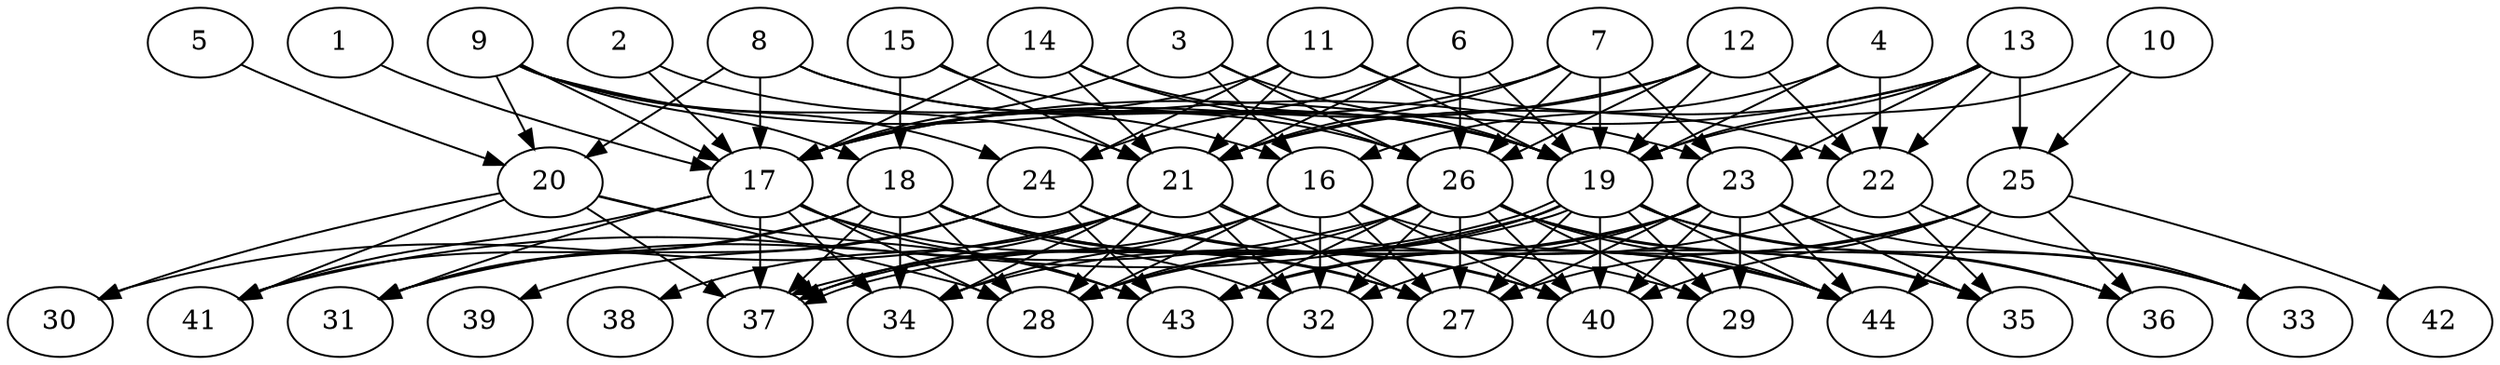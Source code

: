 // DAG (tier=3-complex, mode=compute, n=44, ccr=0.453, fat=0.807, density=0.726, regular=0.343, jump=0.344, mindata=1048576, maxdata=16777216)
// DAG automatically generated by daggen at Sun Aug 24 16:33:34 2025
// /home/ermia/Project/Environments/daggen/bin/daggen --dot --ccr 0.453 --fat 0.807 --regular 0.343 --density 0.726 --jump 0.344 --mindata 1048576 --maxdata 16777216 -n 44 
digraph G {
  1 [size="1548065229352208433152", alpha="0.08", expect_size="774032614676104216576"]
  1 -> 17 [size ="1070572683395072"]
  2 [size="33469941657410504", alpha="0.05", expect_size="16734970828705252"]
  2 -> 16 [size ="716354248245248"]
  2 -> 17 [size ="716354248245248"]
  3 [size="94768064429701104", alpha="0.03", expect_size="47384032214850552"]
  3 -> 16 [size ="2006790661210112"]
  3 -> 17 [size ="2006790661210112"]
  3 -> 19 [size ="2006790661210112"]
  3 -> 26 [size ="2006790661210112"]
  4 [size="4749357865039167488", alpha="0.16", expect_size="2374678932519583744"]
  4 -> 16 [size ="2084600092295168"]
  4 -> 19 [size ="2084600092295168"]
  4 -> 22 [size ="2084600092295168"]
  5 [size="867247369842517504", alpha="0.11", expect_size="433623684921258752"]
  5 -> 20 [size ="715579266695168"]
  6 [size="433696327456429965312", alpha="0.16", expect_size="216848163728214982656"]
  6 -> 19 [size ="458367499763712"]
  6 -> 21 [size ="458367499763712"]
  6 -> 24 [size ="458367499763712"]
  6 -> 26 [size ="458367499763712"]
  7 [size="3881238665792482967552", alpha="0.08", expect_size="1940619332896241483776"]
  7 -> 17 [size ="1975772273180672"]
  7 -> 19 [size ="1975772273180672"]
  7 -> 21 [size ="1975772273180672"]
  7 -> 23 [size ="1975772273180672"]
  7 -> 26 [size ="1975772273180672"]
  8 [size="18142222540858092", alpha="0.03", expect_size="9071111270429046"]
  8 -> 17 [size ="592182071263232"]
  8 -> 19 [size ="592182071263232"]
  8 -> 20 [size ="592182071263232"]
  8 -> 26 [size ="592182071263232"]
  9 [size="3046879054437594112", alpha="0.06", expect_size="1523439527218797056"]
  9 -> 17 [size ="1332621111984128"]
  9 -> 18 [size ="1332621111984128"]
  9 -> 20 [size ="1332621111984128"]
  9 -> 21 [size ="1332621111984128"]
  9 -> 23 [size ="1332621111984128"]
  9 -> 24 [size ="1332621111984128"]
  10 [size="428961310521163776000", alpha="0.07", expect_size="214480655260581888000"]
  10 -> 19 [size ="455025151180800"]
  10 -> 25 [size ="455025151180800"]
  11 [size="13785221155802218", alpha="0.06", expect_size="6892610577901109"]
  11 -> 17 [size ="332415578931200"]
  11 -> 19 [size ="332415578931200"]
  11 -> 21 [size ="332415578931200"]
  11 -> 22 [size ="332415578931200"]
  11 -> 24 [size ="332415578931200"]
  12 [size="198744830356358168576", alpha="0.17", expect_size="99372415178179084288"]
  12 -> 17 [size ="272450252177408"]
  12 -> 19 [size ="272450252177408"]
  12 -> 21 [size ="272450252177408"]
  12 -> 22 [size ="272450252177408"]
  12 -> 26 [size ="272450252177408"]
  13 [size="7213145969696490", alpha="0.13", expect_size="3606572984848245"]
  13 -> 17 [size ="182007325786112"]
  13 -> 19 [size ="182007325786112"]
  13 -> 21 [size ="182007325786112"]
  13 -> 22 [size ="182007325786112"]
  13 -> 23 [size ="182007325786112"]
  13 -> 25 [size ="182007325786112"]
  14 [size="51169079461324936", alpha="0.19", expect_size="25584539730662468"]
  14 -> 17 [size ="20756176044032"]
  14 -> 19 [size ="20756176044032"]
  14 -> 21 [size ="20756176044032"]
  14 -> 26 [size ="20756176044032"]
  15 [size="17909051417427968000", alpha="0.12", expect_size="8954525708713984000"]
  15 -> 18 [size ="54761042739200"]
  15 -> 19 [size ="54761042739200"]
  15 -> 21 [size ="54761042739200"]
  16 [size="107667476585791632", alpha="0.18", expect_size="53833738292895816"]
  16 -> 27 [size ="70548193280000"]
  16 -> 28 [size ="70548193280000"]
  16 -> 32 [size ="70548193280000"]
  16 -> 34 [size ="70548193280000"]
  16 -> 37 [size ="70548193280000"]
  16 -> 40 [size ="70548193280000"]
  16 -> 44 [size ="70548193280000"]
  17 [size="166080449388237312", alpha="0.13", expect_size="83040224694118656"]
  17 -> 27 [size ="153881371738112"]
  17 -> 28 [size ="153881371738112"]
  17 -> 31 [size ="153881371738112"]
  17 -> 34 [size ="153881371738112"]
  17 -> 37 [size ="153881371738112"]
  17 -> 41 [size ="153881371738112"]
  17 -> 43 [size ="153881371738112"]
  18 [size="93517237116824400", alpha="0.06", expect_size="46758618558412200"]
  18 -> 27 [size ="1992026803404800"]
  18 -> 28 [size ="1992026803404800"]
  18 -> 29 [size ="1992026803404800"]
  18 -> 31 [size ="1992026803404800"]
  18 -> 32 [size ="1992026803404800"]
  18 -> 34 [size ="1992026803404800"]
  18 -> 37 [size ="1992026803404800"]
  18 -> 40 [size ="1992026803404800"]
  18 -> 41 [size ="1992026803404800"]
  19 [size="409068746618479680", alpha="0.12", expect_size="204534373309239840"]
  19 -> 27 [size ="256160204587008"]
  19 -> 28 [size ="256160204587008"]
  19 -> 29 [size ="256160204587008"]
  19 -> 33 [size ="256160204587008"]
  19 -> 36 [size ="256160204587008"]
  19 -> 37 [size ="256160204587008"]
  19 -> 37 [size ="256160204587008"]
  19 -> 40 [size ="256160204587008"]
  19 -> 41 [size ="256160204587008"]
  19 -> 44 [size ="256160204587008"]
  20 [size="20669682818277228", alpha="0.13", expect_size="10334841409138614"]
  20 -> 28 [size ="440804581572608"]
  20 -> 30 [size ="440804581572608"]
  20 -> 37 [size ="440804581572608"]
  20 -> 41 [size ="440804581572608"]
  20 -> 43 [size ="440804581572608"]
  21 [size="11688895746863652", alpha="0.06", expect_size="5844447873431826"]
  21 -> 27 [size ="210302813601792"]
  21 -> 28 [size ="210302813601792"]
  21 -> 30 [size ="210302813601792"]
  21 -> 32 [size ="210302813601792"]
  21 -> 34 [size ="210302813601792"]
  21 -> 35 [size ="210302813601792"]
  21 -> 37 [size ="210302813601792"]
  21 -> 38 [size ="210302813601792"]
  22 [size="3367096389568990208", alpha="0.17", expect_size="1683548194784495104"]
  22 -> 28 [size ="1399629925056512"]
  22 -> 33 [size ="1399629925056512"]
  22 -> 35 [size ="1399629925056512"]
  23 [size="646234645987713875968", alpha="0.12", expect_size="323117322993856937984"]
  23 -> 27 [size ="597975621435392"]
  23 -> 29 [size ="597975621435392"]
  23 -> 32 [size ="597975621435392"]
  23 -> 33 [size ="597975621435392"]
  23 -> 34 [size ="597975621435392"]
  23 -> 35 [size ="597975621435392"]
  23 -> 40 [size ="597975621435392"]
  23 -> 43 [size ="597975621435392"]
  23 -> 44 [size ="597975621435392"]
  24 [size="24960988273690279936", alpha="0.07", expect_size="12480494136845139968"]
  24 -> 31 [size ="68327862960128"]
  24 -> 39 [size ="68327862960128"]
  24 -> 40 [size ="68327862960128"]
  24 -> 43 [size ="68327862960128"]
  24 -> 44 [size ="68327862960128"]
  25 [size="25864228277159776", alpha="0.08", expect_size="12932114138579888"]
  25 -> 27 [size ="585295066038272"]
  25 -> 36 [size ="585295066038272"]
  25 -> 40 [size ="585295066038272"]
  25 -> 42 [size ="585295066038272"]
  25 -> 43 [size ="585295066038272"]
  25 -> 44 [size ="585295066038272"]
  26 [size="900608655933955712", alpha="0.13", expect_size="450304327966977856"]
  26 -> 27 [size ="329990927286272"]
  26 -> 28 [size ="329990927286272"]
  26 -> 29 [size ="329990927286272"]
  26 -> 31 [size ="329990927286272"]
  26 -> 32 [size ="329990927286272"]
  26 -> 35 [size ="329990927286272"]
  26 -> 36 [size ="329990927286272"]
  26 -> 40 [size ="329990927286272"]
  26 -> 43 [size ="329990927286272"]
  26 -> 44 [size ="329990927286272"]
  27 [size="11337896982263062", alpha="0.17", expect_size="5668948491131531"]
  28 [size="96806425345377040", alpha="0.05", expect_size="48403212672688520"]
  29 [size="1599518140116913408", alpha="0.06", expect_size="799759070058456704"]
  30 [size="37119832125338936", alpha="0.00", expect_size="18559916062669468"]
  31 [size="19780650652868788", alpha="0.11", expect_size="9890325326434394"]
  32 [size="20622742580825088", alpha="0.06", expect_size="10311371290412544"]
  33 [size="71222310806506328", alpha="0.02", expect_size="35611155403253164"]
  34 [size="2185436411285689335808", alpha="0.04", expect_size="1092718205642844667904"]
  35 [size="1524343641627223392256", alpha="0.13", expect_size="762171820813611696128"]
  36 [size="1584115441382720256", alpha="0.03", expect_size="792057720691360128"]
  37 [size="137056076330696704000", alpha="0.16", expect_size="68528038165348352000"]
  38 [size="57900955503268200448", alpha="0.12", expect_size="28950477751634100224"]
  39 [size="97388824913267130368", alpha="0.01", expect_size="48694412456633565184"]
  40 [size="45662075787967208", alpha="0.06", expect_size="22831037893983604"]
  41 [size="2740464111857019387904", alpha="0.12", expect_size="1370232055928509693952"]
  42 [size="260506116490564832", alpha="0.01", expect_size="130253058245282416"]
  43 [size="64884382060026320", alpha="0.14", expect_size="32442191030013160"]
  44 [size="418146774755388096", alpha="0.11", expect_size="209073387377694048"]
}